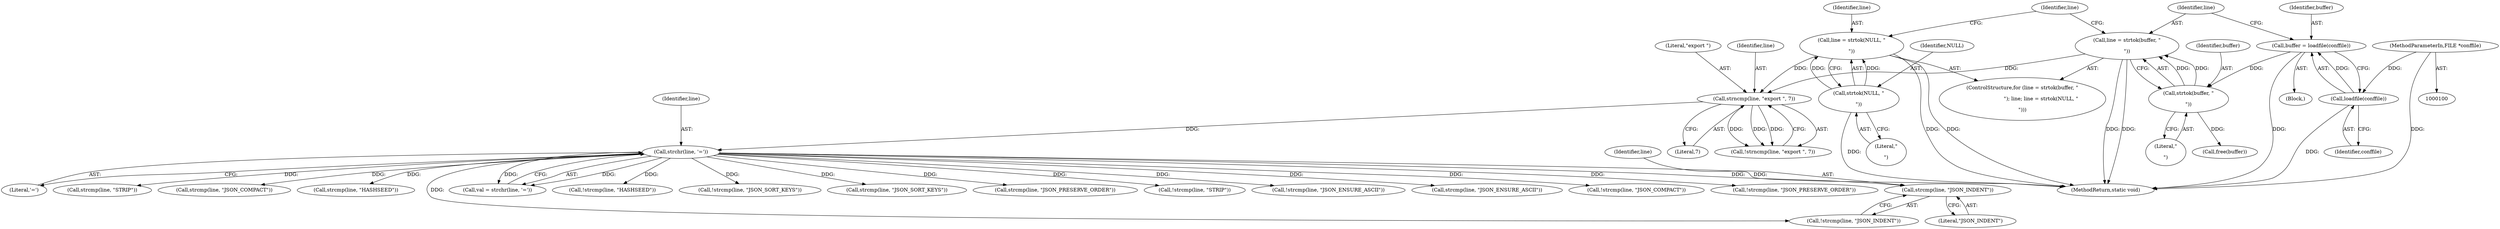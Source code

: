 digraph "0_jansson_8f80c2d83808150724d31793e6ade92749b1faa4_9@API" {
"1000149" [label="(Call,strcmp(line, \"JSON_INDENT\"))"];
"1000132" [label="(Call,strchr(line, '='))"];
"1000125" [label="(Call,strncmp(line, \"export \", 7))"];
"1000117" [label="(Call,line = strtok(NULL, \"\r\n\"))"];
"1000119" [label="(Call,strtok(NULL, \"\r\n\"))"];
"1000111" [label="(Call,line = strtok(buffer, \"\r\n\"))"];
"1000113" [label="(Call,strtok(buffer, \"\r\n\"))"];
"1000106" [label="(Call,buffer = loadfile(conffile))"];
"1000108" [label="(Call,loadfile(conffile))"];
"1000101" [label="(MethodParameterIn,FILE *conffile)"];
"1000128" [label="(Literal,7)"];
"1000148" [label="(Call,!strcmp(line, \"JSON_INDENT\"))"];
"1000101" [label="(MethodParameterIn,FILE *conffile)"];
"1000193" [label="(Call,strcmp(line, \"JSON_SORT_KEYS\"))"];
"1000110" [label="(ControlStructure,for (line = strtok(buffer, \"\r\n\"); line; line = strtok(NULL, \"\r\n\")))"];
"1000112" [label="(Identifier,line)"];
"1000182" [label="(Call,strcmp(line, \"JSON_PRESERVE_ORDER\"))"];
"1000117" [label="(Call,line = strtok(NULL, \"\r\n\"))"];
"1000149" [label="(Call,strcmp(line, \"JSON_INDENT\"))"];
"1000119" [label="(Call,strtok(NULL, \"\r\n\"))"];
"1000203" [label="(Call,!strcmp(line, \"STRIP\"))"];
"1000109" [label="(Identifier,conffile)"];
"1000113" [label="(Call,strtok(buffer, \"\r\n\"))"];
"1000120" [label="(Identifier,NULL)"];
"1000102" [label="(Block,)"];
"1000170" [label="(Call,!strcmp(line, \"JSON_ENSURE_ASCII\"))"];
"1000171" [label="(Call,strcmp(line, \"JSON_ENSURE_ASCII\"))"];
"1000108" [label="(Call,loadfile(conffile))"];
"1000237" [label="(Call,free(buffer))"];
"1000159" [label="(Call,!strcmp(line, \"JSON_COMPACT\"))"];
"1000192" [label="(Call,!strcmp(line, \"JSON_SORT_KEYS\"))"];
"1000239" [label="(MethodReturn,static void)"];
"1000181" [label="(Call,!strcmp(line, \"JSON_PRESERVE_ORDER\"))"];
"1000151" [label="(Literal,\"JSON_INDENT\")"];
"1000125" [label="(Call,strncmp(line, \"export \", 7))"];
"1000204" [label="(Call,strcmp(line, \"STRIP\"))"];
"1000150" [label="(Identifier,line)"];
"1000160" [label="(Call,strcmp(line, \"JSON_COMPACT\"))"];
"1000116" [label="(Identifier,line)"];
"1000107" [label="(Identifier,buffer)"];
"1000132" [label="(Call,strchr(line, '='))"];
"1000127" [label="(Literal,\"export \")"];
"1000118" [label="(Identifier,line)"];
"1000215" [label="(Call,strcmp(line, \"HASHSEED\"))"];
"1000115" [label="(Literal,\"\r\n\")"];
"1000121" [label="(Literal,\"\r\n\")"];
"1000114" [label="(Identifier,buffer)"];
"1000106" [label="(Call,buffer = loadfile(conffile))"];
"1000133" [label="(Identifier,line)"];
"1000130" [label="(Call,val = strchr(line, '='))"];
"1000124" [label="(Call,!strncmp(line, \"export \", 7))"];
"1000126" [label="(Identifier,line)"];
"1000134" [label="(Literal,'=')"];
"1000214" [label="(Call,!strcmp(line, \"HASHSEED\"))"];
"1000111" [label="(Call,line = strtok(buffer, \"\r\n\"))"];
"1000149" -> "1000148"  [label="AST: "];
"1000149" -> "1000151"  [label="CFG: "];
"1000150" -> "1000149"  [label="AST: "];
"1000151" -> "1000149"  [label="AST: "];
"1000148" -> "1000149"  [label="CFG: "];
"1000132" -> "1000149"  [label="DDG: "];
"1000132" -> "1000130"  [label="AST: "];
"1000132" -> "1000134"  [label="CFG: "];
"1000133" -> "1000132"  [label="AST: "];
"1000134" -> "1000132"  [label="AST: "];
"1000130" -> "1000132"  [label="CFG: "];
"1000132" -> "1000239"  [label="DDG: "];
"1000132" -> "1000130"  [label="DDG: "];
"1000132" -> "1000130"  [label="DDG: "];
"1000125" -> "1000132"  [label="DDG: "];
"1000132" -> "1000148"  [label="DDG: "];
"1000132" -> "1000159"  [label="DDG: "];
"1000132" -> "1000160"  [label="DDG: "];
"1000132" -> "1000170"  [label="DDG: "];
"1000132" -> "1000171"  [label="DDG: "];
"1000132" -> "1000181"  [label="DDG: "];
"1000132" -> "1000182"  [label="DDG: "];
"1000132" -> "1000192"  [label="DDG: "];
"1000132" -> "1000193"  [label="DDG: "];
"1000132" -> "1000203"  [label="DDG: "];
"1000132" -> "1000204"  [label="DDG: "];
"1000132" -> "1000214"  [label="DDG: "];
"1000132" -> "1000215"  [label="DDG: "];
"1000125" -> "1000124"  [label="AST: "];
"1000125" -> "1000128"  [label="CFG: "];
"1000126" -> "1000125"  [label="AST: "];
"1000127" -> "1000125"  [label="AST: "];
"1000128" -> "1000125"  [label="AST: "];
"1000124" -> "1000125"  [label="CFG: "];
"1000125" -> "1000124"  [label="DDG: "];
"1000125" -> "1000124"  [label="DDG: "];
"1000125" -> "1000124"  [label="DDG: "];
"1000117" -> "1000125"  [label="DDG: "];
"1000111" -> "1000125"  [label="DDG: "];
"1000117" -> "1000110"  [label="AST: "];
"1000117" -> "1000119"  [label="CFG: "];
"1000118" -> "1000117"  [label="AST: "];
"1000119" -> "1000117"  [label="AST: "];
"1000116" -> "1000117"  [label="CFG: "];
"1000117" -> "1000239"  [label="DDG: "];
"1000117" -> "1000239"  [label="DDG: "];
"1000119" -> "1000117"  [label="DDG: "];
"1000119" -> "1000117"  [label="DDG: "];
"1000119" -> "1000121"  [label="CFG: "];
"1000120" -> "1000119"  [label="AST: "];
"1000121" -> "1000119"  [label="AST: "];
"1000119" -> "1000239"  [label="DDG: "];
"1000111" -> "1000110"  [label="AST: "];
"1000111" -> "1000113"  [label="CFG: "];
"1000112" -> "1000111"  [label="AST: "];
"1000113" -> "1000111"  [label="AST: "];
"1000116" -> "1000111"  [label="CFG: "];
"1000111" -> "1000239"  [label="DDG: "];
"1000111" -> "1000239"  [label="DDG: "];
"1000113" -> "1000111"  [label="DDG: "];
"1000113" -> "1000111"  [label="DDG: "];
"1000113" -> "1000115"  [label="CFG: "];
"1000114" -> "1000113"  [label="AST: "];
"1000115" -> "1000113"  [label="AST: "];
"1000106" -> "1000113"  [label="DDG: "];
"1000113" -> "1000237"  [label="DDG: "];
"1000106" -> "1000102"  [label="AST: "];
"1000106" -> "1000108"  [label="CFG: "];
"1000107" -> "1000106"  [label="AST: "];
"1000108" -> "1000106"  [label="AST: "];
"1000112" -> "1000106"  [label="CFG: "];
"1000106" -> "1000239"  [label="DDG: "];
"1000108" -> "1000106"  [label="DDG: "];
"1000108" -> "1000109"  [label="CFG: "];
"1000109" -> "1000108"  [label="AST: "];
"1000108" -> "1000239"  [label="DDG: "];
"1000101" -> "1000108"  [label="DDG: "];
"1000101" -> "1000100"  [label="AST: "];
"1000101" -> "1000239"  [label="DDG: "];
}
